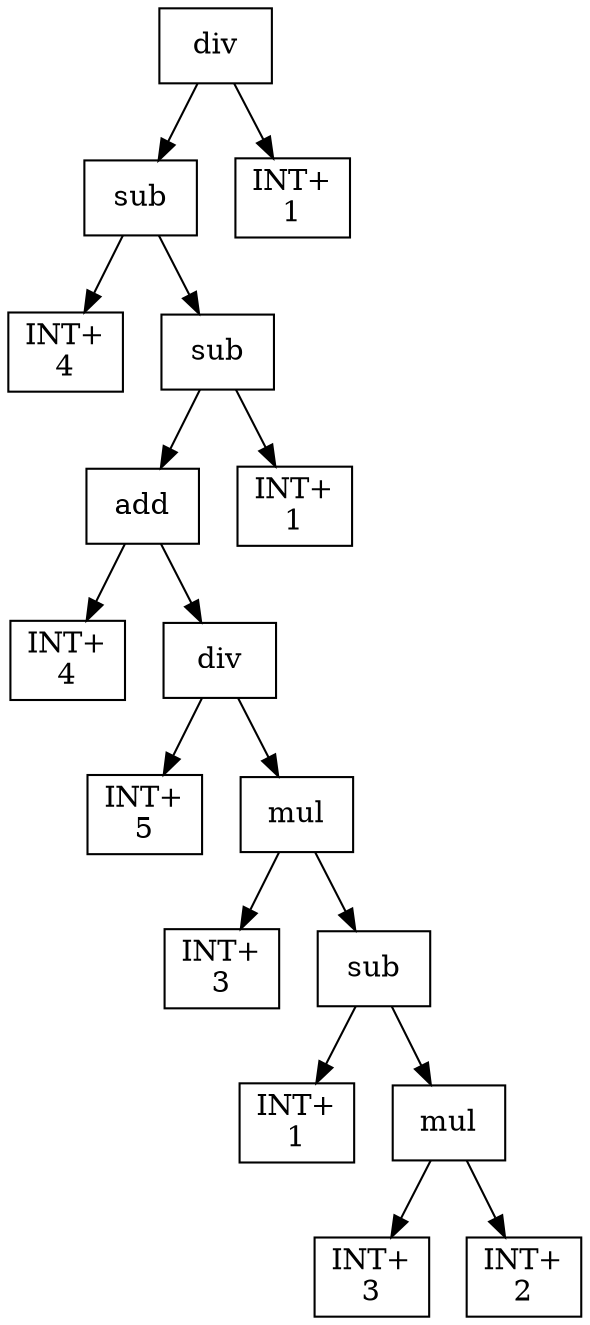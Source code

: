 digraph expr {
  node [shape=box];
  n1 [label="div"];
  n2 [label="sub"];
  n3 [label="INT+\n4"];
  n4 [label="sub"];
  n5 [label="add"];
  n6 [label="INT+\n4"];
  n7 [label="div"];
  n8 [label="INT+\n5"];
  n9 [label="mul"];
  n10 [label="INT+\n3"];
  n11 [label="sub"];
  n12 [label="INT+\n1"];
  n13 [label="mul"];
  n14 [label="INT+\n3"];
  n15 [label="INT+\n2"];
  n13 -> n14;
  n13 -> n15;
  n11 -> n12;
  n11 -> n13;
  n9 -> n10;
  n9 -> n11;
  n7 -> n8;
  n7 -> n9;
  n5 -> n6;
  n5 -> n7;
  n16 [label="INT+\n1"];
  n4 -> n5;
  n4 -> n16;
  n2 -> n3;
  n2 -> n4;
  n17 [label="INT+\n1"];
  n1 -> n2;
  n1 -> n17;
}